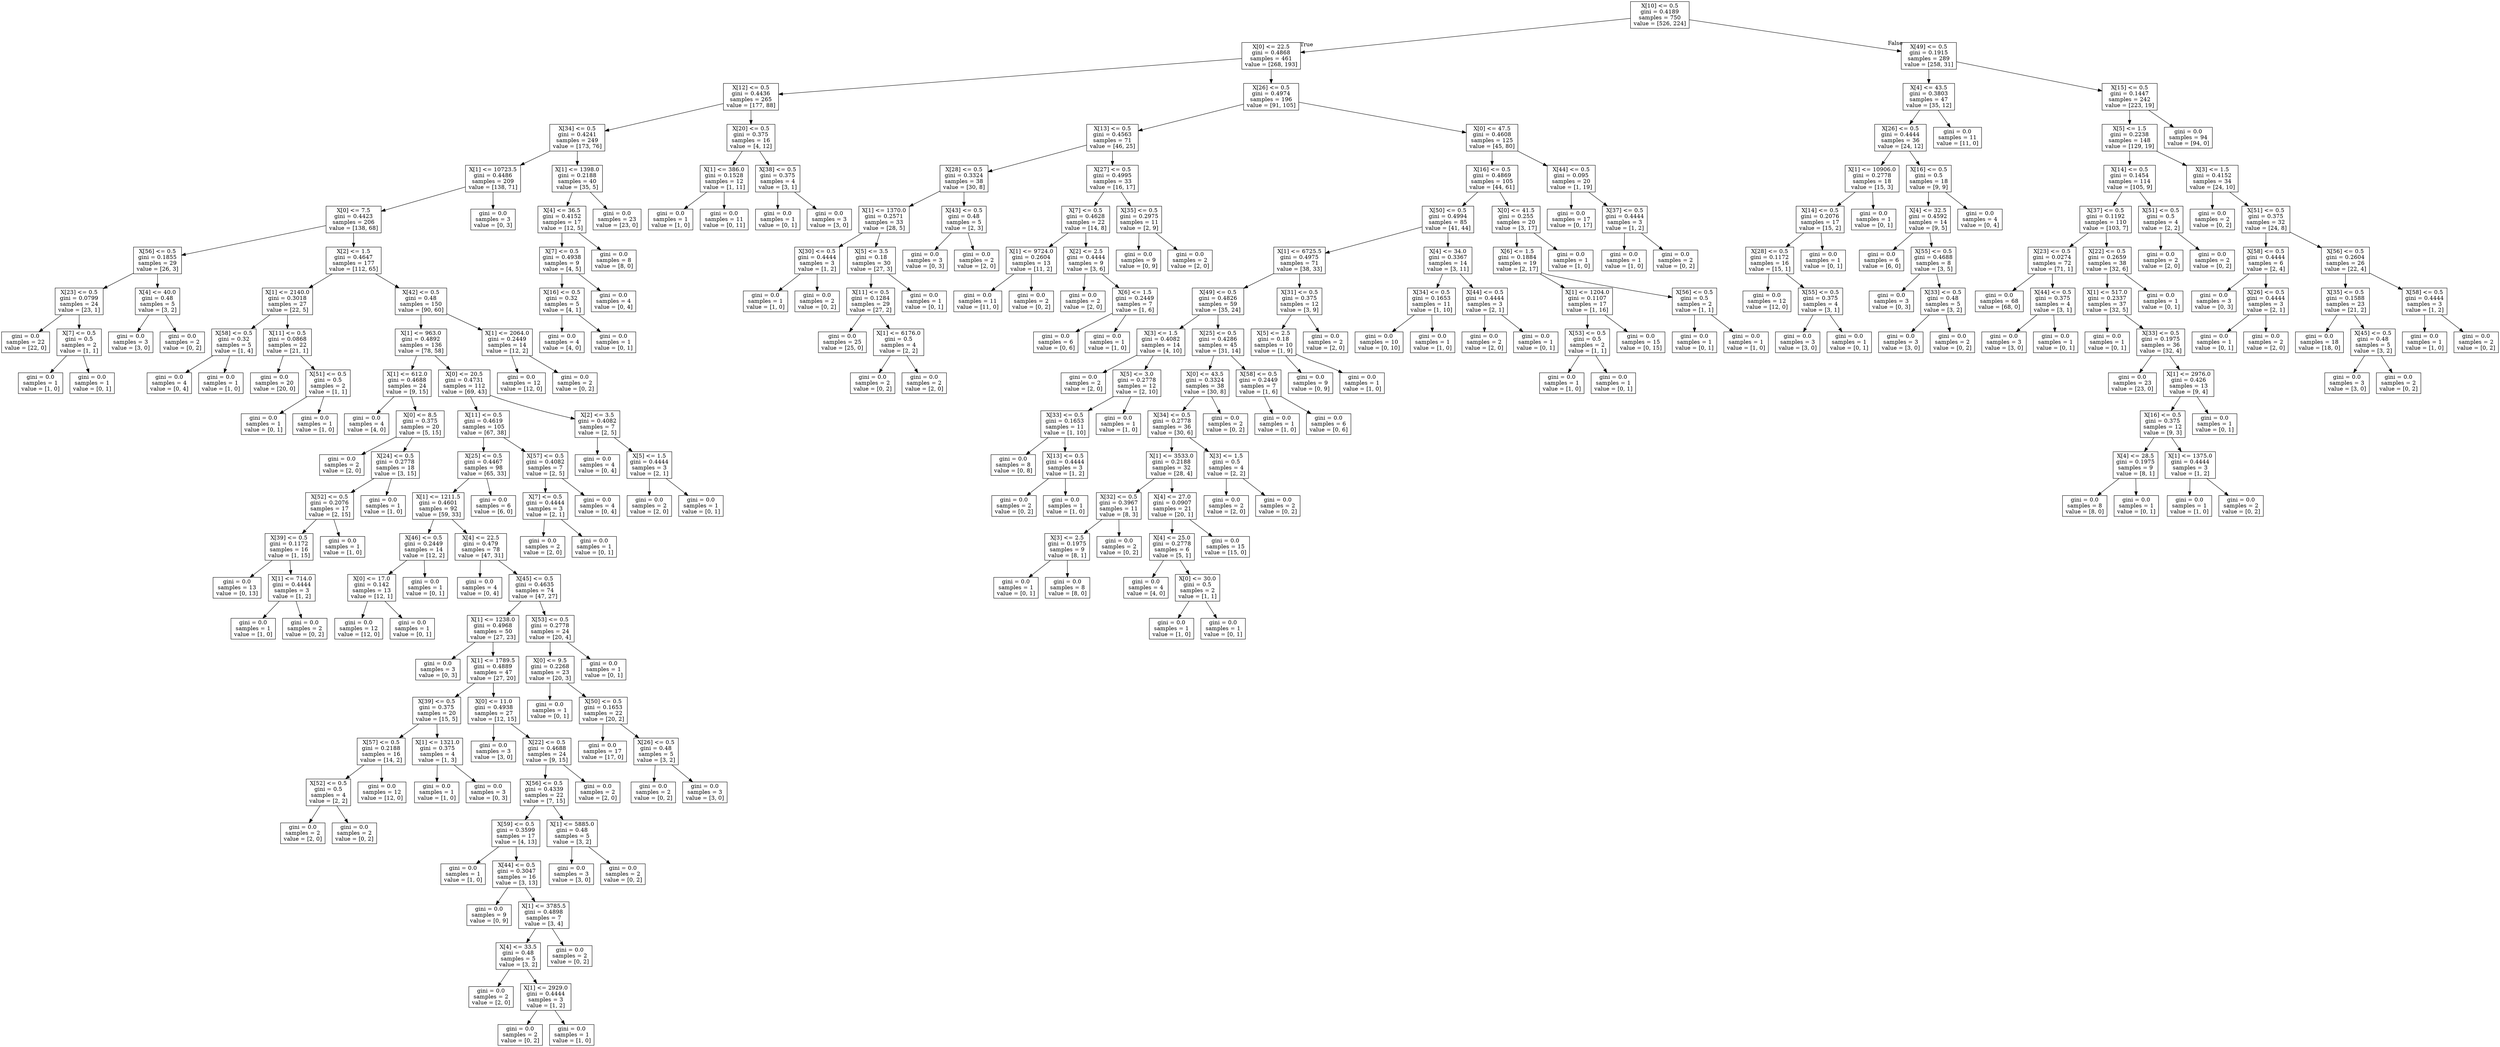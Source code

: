 digraph Tree {
node [shape=box] ;
0 [label="X[10] <= 0.5\ngini = 0.4189\nsamples = 750\nvalue = [526, 224]"] ;
1 [label="X[0] <= 22.5\ngini = 0.4868\nsamples = 461\nvalue = [268, 193]"] ;
0 -> 1 [labeldistance=2.5, labelangle=45, headlabel="True"] ;
2 [label="X[12] <= 0.5\ngini = 0.4436\nsamples = 265\nvalue = [177, 88]"] ;
1 -> 2 ;
3 [label="X[34] <= 0.5\ngini = 0.4241\nsamples = 249\nvalue = [173, 76]"] ;
2 -> 3 ;
4 [label="X[1] <= 10723.5\ngini = 0.4486\nsamples = 209\nvalue = [138, 71]"] ;
3 -> 4 ;
5 [label="X[0] <= 7.5\ngini = 0.4423\nsamples = 206\nvalue = [138, 68]"] ;
4 -> 5 ;
6 [label="X[56] <= 0.5\ngini = 0.1855\nsamples = 29\nvalue = [26, 3]"] ;
5 -> 6 ;
7 [label="X[23] <= 0.5\ngini = 0.0799\nsamples = 24\nvalue = [23, 1]"] ;
6 -> 7 ;
8 [label="gini = 0.0\nsamples = 22\nvalue = [22, 0]"] ;
7 -> 8 ;
9 [label="X[7] <= 0.5\ngini = 0.5\nsamples = 2\nvalue = [1, 1]"] ;
7 -> 9 ;
10 [label="gini = 0.0\nsamples = 1\nvalue = [1, 0]"] ;
9 -> 10 ;
11 [label="gini = 0.0\nsamples = 1\nvalue = [0, 1]"] ;
9 -> 11 ;
12 [label="X[4] <= 40.0\ngini = 0.48\nsamples = 5\nvalue = [3, 2]"] ;
6 -> 12 ;
13 [label="gini = 0.0\nsamples = 3\nvalue = [3, 0]"] ;
12 -> 13 ;
14 [label="gini = 0.0\nsamples = 2\nvalue = [0, 2]"] ;
12 -> 14 ;
15 [label="X[2] <= 1.5\ngini = 0.4647\nsamples = 177\nvalue = [112, 65]"] ;
5 -> 15 ;
16 [label="X[1] <= 2140.0\ngini = 0.3018\nsamples = 27\nvalue = [22, 5]"] ;
15 -> 16 ;
17 [label="X[58] <= 0.5\ngini = 0.32\nsamples = 5\nvalue = [1, 4]"] ;
16 -> 17 ;
18 [label="gini = 0.0\nsamples = 4\nvalue = [0, 4]"] ;
17 -> 18 ;
19 [label="gini = 0.0\nsamples = 1\nvalue = [1, 0]"] ;
17 -> 19 ;
20 [label="X[11] <= 0.5\ngini = 0.0868\nsamples = 22\nvalue = [21, 1]"] ;
16 -> 20 ;
21 [label="gini = 0.0\nsamples = 20\nvalue = [20, 0]"] ;
20 -> 21 ;
22 [label="X[51] <= 0.5\ngini = 0.5\nsamples = 2\nvalue = [1, 1]"] ;
20 -> 22 ;
23 [label="gini = 0.0\nsamples = 1\nvalue = [0, 1]"] ;
22 -> 23 ;
24 [label="gini = 0.0\nsamples = 1\nvalue = [1, 0]"] ;
22 -> 24 ;
25 [label="X[42] <= 0.5\ngini = 0.48\nsamples = 150\nvalue = [90, 60]"] ;
15 -> 25 ;
26 [label="X[1] <= 963.0\ngini = 0.4892\nsamples = 136\nvalue = [78, 58]"] ;
25 -> 26 ;
27 [label="X[1] <= 612.0\ngini = 0.4688\nsamples = 24\nvalue = [9, 15]"] ;
26 -> 27 ;
28 [label="gini = 0.0\nsamples = 4\nvalue = [4, 0]"] ;
27 -> 28 ;
29 [label="X[0] <= 8.5\ngini = 0.375\nsamples = 20\nvalue = [5, 15]"] ;
27 -> 29 ;
30 [label="gini = 0.0\nsamples = 2\nvalue = [2, 0]"] ;
29 -> 30 ;
31 [label="X[24] <= 0.5\ngini = 0.2778\nsamples = 18\nvalue = [3, 15]"] ;
29 -> 31 ;
32 [label="X[52] <= 0.5\ngini = 0.2076\nsamples = 17\nvalue = [2, 15]"] ;
31 -> 32 ;
33 [label="X[39] <= 0.5\ngini = 0.1172\nsamples = 16\nvalue = [1, 15]"] ;
32 -> 33 ;
34 [label="gini = 0.0\nsamples = 13\nvalue = [0, 13]"] ;
33 -> 34 ;
35 [label="X[1] <= 714.0\ngini = 0.4444\nsamples = 3\nvalue = [1, 2]"] ;
33 -> 35 ;
36 [label="gini = 0.0\nsamples = 1\nvalue = [1, 0]"] ;
35 -> 36 ;
37 [label="gini = 0.0\nsamples = 2\nvalue = [0, 2]"] ;
35 -> 37 ;
38 [label="gini = 0.0\nsamples = 1\nvalue = [1, 0]"] ;
32 -> 38 ;
39 [label="gini = 0.0\nsamples = 1\nvalue = [1, 0]"] ;
31 -> 39 ;
40 [label="X[0] <= 20.5\ngini = 0.4731\nsamples = 112\nvalue = [69, 43]"] ;
26 -> 40 ;
41 [label="X[11] <= 0.5\ngini = 0.4619\nsamples = 105\nvalue = [67, 38]"] ;
40 -> 41 ;
42 [label="X[25] <= 0.5\ngini = 0.4467\nsamples = 98\nvalue = [65, 33]"] ;
41 -> 42 ;
43 [label="X[1] <= 1211.5\ngini = 0.4601\nsamples = 92\nvalue = [59, 33]"] ;
42 -> 43 ;
44 [label="X[46] <= 0.5\ngini = 0.2449\nsamples = 14\nvalue = [12, 2]"] ;
43 -> 44 ;
45 [label="X[0] <= 17.0\ngini = 0.142\nsamples = 13\nvalue = [12, 1]"] ;
44 -> 45 ;
46 [label="gini = 0.0\nsamples = 12\nvalue = [12, 0]"] ;
45 -> 46 ;
47 [label="gini = 0.0\nsamples = 1\nvalue = [0, 1]"] ;
45 -> 47 ;
48 [label="gini = 0.0\nsamples = 1\nvalue = [0, 1]"] ;
44 -> 48 ;
49 [label="X[4] <= 22.5\ngini = 0.479\nsamples = 78\nvalue = [47, 31]"] ;
43 -> 49 ;
50 [label="gini = 0.0\nsamples = 4\nvalue = [0, 4]"] ;
49 -> 50 ;
51 [label="X[45] <= 0.5\ngini = 0.4635\nsamples = 74\nvalue = [47, 27]"] ;
49 -> 51 ;
52 [label="X[1] <= 1238.0\ngini = 0.4968\nsamples = 50\nvalue = [27, 23]"] ;
51 -> 52 ;
53 [label="gini = 0.0\nsamples = 3\nvalue = [0, 3]"] ;
52 -> 53 ;
54 [label="X[1] <= 1789.5\ngini = 0.4889\nsamples = 47\nvalue = [27, 20]"] ;
52 -> 54 ;
55 [label="X[39] <= 0.5\ngini = 0.375\nsamples = 20\nvalue = [15, 5]"] ;
54 -> 55 ;
56 [label="X[57] <= 0.5\ngini = 0.2188\nsamples = 16\nvalue = [14, 2]"] ;
55 -> 56 ;
57 [label="X[52] <= 0.5\ngini = 0.5\nsamples = 4\nvalue = [2, 2]"] ;
56 -> 57 ;
58 [label="gini = 0.0\nsamples = 2\nvalue = [2, 0]"] ;
57 -> 58 ;
59 [label="gini = 0.0\nsamples = 2\nvalue = [0, 2]"] ;
57 -> 59 ;
60 [label="gini = 0.0\nsamples = 12\nvalue = [12, 0]"] ;
56 -> 60 ;
61 [label="X[1] <= 1321.0\ngini = 0.375\nsamples = 4\nvalue = [1, 3]"] ;
55 -> 61 ;
62 [label="gini = 0.0\nsamples = 1\nvalue = [1, 0]"] ;
61 -> 62 ;
63 [label="gini = 0.0\nsamples = 3\nvalue = [0, 3]"] ;
61 -> 63 ;
64 [label="X[0] <= 11.0\ngini = 0.4938\nsamples = 27\nvalue = [12, 15]"] ;
54 -> 64 ;
65 [label="gini = 0.0\nsamples = 3\nvalue = [3, 0]"] ;
64 -> 65 ;
66 [label="X[22] <= 0.5\ngini = 0.4688\nsamples = 24\nvalue = [9, 15]"] ;
64 -> 66 ;
67 [label="X[56] <= 0.5\ngini = 0.4339\nsamples = 22\nvalue = [7, 15]"] ;
66 -> 67 ;
68 [label="X[59] <= 0.5\ngini = 0.3599\nsamples = 17\nvalue = [4, 13]"] ;
67 -> 68 ;
69 [label="gini = 0.0\nsamples = 1\nvalue = [1, 0]"] ;
68 -> 69 ;
70 [label="X[44] <= 0.5\ngini = 0.3047\nsamples = 16\nvalue = [3, 13]"] ;
68 -> 70 ;
71 [label="gini = 0.0\nsamples = 9\nvalue = [0, 9]"] ;
70 -> 71 ;
72 [label="X[1] <= 3785.5\ngini = 0.4898\nsamples = 7\nvalue = [3, 4]"] ;
70 -> 72 ;
73 [label="X[4] <= 33.5\ngini = 0.48\nsamples = 5\nvalue = [3, 2]"] ;
72 -> 73 ;
74 [label="gini = 0.0\nsamples = 2\nvalue = [2, 0]"] ;
73 -> 74 ;
75 [label="X[1] <= 2929.0\ngini = 0.4444\nsamples = 3\nvalue = [1, 2]"] ;
73 -> 75 ;
76 [label="gini = 0.0\nsamples = 2\nvalue = [0, 2]"] ;
75 -> 76 ;
77 [label="gini = 0.0\nsamples = 1\nvalue = [1, 0]"] ;
75 -> 77 ;
78 [label="gini = 0.0\nsamples = 2\nvalue = [0, 2]"] ;
72 -> 78 ;
79 [label="X[1] <= 5885.0\ngini = 0.48\nsamples = 5\nvalue = [3, 2]"] ;
67 -> 79 ;
80 [label="gini = 0.0\nsamples = 3\nvalue = [3, 0]"] ;
79 -> 80 ;
81 [label="gini = 0.0\nsamples = 2\nvalue = [0, 2]"] ;
79 -> 81 ;
82 [label="gini = 0.0\nsamples = 2\nvalue = [2, 0]"] ;
66 -> 82 ;
83 [label="X[53] <= 0.5\ngini = 0.2778\nsamples = 24\nvalue = [20, 4]"] ;
51 -> 83 ;
84 [label="X[0] <= 9.5\ngini = 0.2268\nsamples = 23\nvalue = [20, 3]"] ;
83 -> 84 ;
85 [label="gini = 0.0\nsamples = 1\nvalue = [0, 1]"] ;
84 -> 85 ;
86 [label="X[50] <= 0.5\ngini = 0.1653\nsamples = 22\nvalue = [20, 2]"] ;
84 -> 86 ;
87 [label="gini = 0.0\nsamples = 17\nvalue = [17, 0]"] ;
86 -> 87 ;
88 [label="X[26] <= 0.5\ngini = 0.48\nsamples = 5\nvalue = [3, 2]"] ;
86 -> 88 ;
89 [label="gini = 0.0\nsamples = 2\nvalue = [0, 2]"] ;
88 -> 89 ;
90 [label="gini = 0.0\nsamples = 3\nvalue = [3, 0]"] ;
88 -> 90 ;
91 [label="gini = 0.0\nsamples = 1\nvalue = [0, 1]"] ;
83 -> 91 ;
92 [label="gini = 0.0\nsamples = 6\nvalue = [6, 0]"] ;
42 -> 92 ;
93 [label="X[57] <= 0.5\ngini = 0.4082\nsamples = 7\nvalue = [2, 5]"] ;
41 -> 93 ;
94 [label="X[7] <= 0.5\ngini = 0.4444\nsamples = 3\nvalue = [2, 1]"] ;
93 -> 94 ;
95 [label="gini = 0.0\nsamples = 2\nvalue = [2, 0]"] ;
94 -> 95 ;
96 [label="gini = 0.0\nsamples = 1\nvalue = [0, 1]"] ;
94 -> 96 ;
97 [label="gini = 0.0\nsamples = 4\nvalue = [0, 4]"] ;
93 -> 97 ;
98 [label="X[2] <= 3.5\ngini = 0.4082\nsamples = 7\nvalue = [2, 5]"] ;
40 -> 98 ;
99 [label="gini = 0.0\nsamples = 4\nvalue = [0, 4]"] ;
98 -> 99 ;
100 [label="X[5] <= 1.5\ngini = 0.4444\nsamples = 3\nvalue = [2, 1]"] ;
98 -> 100 ;
101 [label="gini = 0.0\nsamples = 2\nvalue = [2, 0]"] ;
100 -> 101 ;
102 [label="gini = 0.0\nsamples = 1\nvalue = [0, 1]"] ;
100 -> 102 ;
103 [label="X[1] <= 2064.0\ngini = 0.2449\nsamples = 14\nvalue = [12, 2]"] ;
25 -> 103 ;
104 [label="gini = 0.0\nsamples = 12\nvalue = [12, 0]"] ;
103 -> 104 ;
105 [label="gini = 0.0\nsamples = 2\nvalue = [0, 2]"] ;
103 -> 105 ;
106 [label="gini = 0.0\nsamples = 3\nvalue = [0, 3]"] ;
4 -> 106 ;
107 [label="X[1] <= 1398.0\ngini = 0.2188\nsamples = 40\nvalue = [35, 5]"] ;
3 -> 107 ;
108 [label="X[4] <= 36.5\ngini = 0.4152\nsamples = 17\nvalue = [12, 5]"] ;
107 -> 108 ;
109 [label="X[7] <= 0.5\ngini = 0.4938\nsamples = 9\nvalue = [4, 5]"] ;
108 -> 109 ;
110 [label="X[16] <= 0.5\ngini = 0.32\nsamples = 5\nvalue = [4, 1]"] ;
109 -> 110 ;
111 [label="gini = 0.0\nsamples = 4\nvalue = [4, 0]"] ;
110 -> 111 ;
112 [label="gini = 0.0\nsamples = 1\nvalue = [0, 1]"] ;
110 -> 112 ;
113 [label="gini = 0.0\nsamples = 4\nvalue = [0, 4]"] ;
109 -> 113 ;
114 [label="gini = 0.0\nsamples = 8\nvalue = [8, 0]"] ;
108 -> 114 ;
115 [label="gini = 0.0\nsamples = 23\nvalue = [23, 0]"] ;
107 -> 115 ;
116 [label="X[20] <= 0.5\ngini = 0.375\nsamples = 16\nvalue = [4, 12]"] ;
2 -> 116 ;
117 [label="X[1] <= 386.0\ngini = 0.1528\nsamples = 12\nvalue = [1, 11]"] ;
116 -> 117 ;
118 [label="gini = 0.0\nsamples = 1\nvalue = [1, 0]"] ;
117 -> 118 ;
119 [label="gini = 0.0\nsamples = 11\nvalue = [0, 11]"] ;
117 -> 119 ;
120 [label="X[38] <= 0.5\ngini = 0.375\nsamples = 4\nvalue = [3, 1]"] ;
116 -> 120 ;
121 [label="gini = 0.0\nsamples = 1\nvalue = [0, 1]"] ;
120 -> 121 ;
122 [label="gini = 0.0\nsamples = 3\nvalue = [3, 0]"] ;
120 -> 122 ;
123 [label="X[26] <= 0.5\ngini = 0.4974\nsamples = 196\nvalue = [91, 105]"] ;
1 -> 123 ;
124 [label="X[13] <= 0.5\ngini = 0.4563\nsamples = 71\nvalue = [46, 25]"] ;
123 -> 124 ;
125 [label="X[28] <= 0.5\ngini = 0.3324\nsamples = 38\nvalue = [30, 8]"] ;
124 -> 125 ;
126 [label="X[1] <= 1370.0\ngini = 0.2571\nsamples = 33\nvalue = [28, 5]"] ;
125 -> 126 ;
127 [label="X[30] <= 0.5\ngini = 0.4444\nsamples = 3\nvalue = [1, 2]"] ;
126 -> 127 ;
128 [label="gini = 0.0\nsamples = 1\nvalue = [1, 0]"] ;
127 -> 128 ;
129 [label="gini = 0.0\nsamples = 2\nvalue = [0, 2]"] ;
127 -> 129 ;
130 [label="X[5] <= 3.5\ngini = 0.18\nsamples = 30\nvalue = [27, 3]"] ;
126 -> 130 ;
131 [label="X[11] <= 0.5\ngini = 0.1284\nsamples = 29\nvalue = [27, 2]"] ;
130 -> 131 ;
132 [label="gini = 0.0\nsamples = 25\nvalue = [25, 0]"] ;
131 -> 132 ;
133 [label="X[1] <= 6176.0\ngini = 0.5\nsamples = 4\nvalue = [2, 2]"] ;
131 -> 133 ;
134 [label="gini = 0.0\nsamples = 2\nvalue = [0, 2]"] ;
133 -> 134 ;
135 [label="gini = 0.0\nsamples = 2\nvalue = [2, 0]"] ;
133 -> 135 ;
136 [label="gini = 0.0\nsamples = 1\nvalue = [0, 1]"] ;
130 -> 136 ;
137 [label="X[43] <= 0.5\ngini = 0.48\nsamples = 5\nvalue = [2, 3]"] ;
125 -> 137 ;
138 [label="gini = 0.0\nsamples = 3\nvalue = [0, 3]"] ;
137 -> 138 ;
139 [label="gini = 0.0\nsamples = 2\nvalue = [2, 0]"] ;
137 -> 139 ;
140 [label="X[27] <= 0.5\ngini = 0.4995\nsamples = 33\nvalue = [16, 17]"] ;
124 -> 140 ;
141 [label="X[7] <= 0.5\ngini = 0.4628\nsamples = 22\nvalue = [14, 8]"] ;
140 -> 141 ;
142 [label="X[1] <= 9724.0\ngini = 0.2604\nsamples = 13\nvalue = [11, 2]"] ;
141 -> 142 ;
143 [label="gini = 0.0\nsamples = 11\nvalue = [11, 0]"] ;
142 -> 143 ;
144 [label="gini = 0.0\nsamples = 2\nvalue = [0, 2]"] ;
142 -> 144 ;
145 [label="X[2] <= 2.5\ngini = 0.4444\nsamples = 9\nvalue = [3, 6]"] ;
141 -> 145 ;
146 [label="gini = 0.0\nsamples = 2\nvalue = [2, 0]"] ;
145 -> 146 ;
147 [label="X[6] <= 1.5\ngini = 0.2449\nsamples = 7\nvalue = [1, 6]"] ;
145 -> 147 ;
148 [label="gini = 0.0\nsamples = 6\nvalue = [0, 6]"] ;
147 -> 148 ;
149 [label="gini = 0.0\nsamples = 1\nvalue = [1, 0]"] ;
147 -> 149 ;
150 [label="X[35] <= 0.5\ngini = 0.2975\nsamples = 11\nvalue = [2, 9]"] ;
140 -> 150 ;
151 [label="gini = 0.0\nsamples = 9\nvalue = [0, 9]"] ;
150 -> 151 ;
152 [label="gini = 0.0\nsamples = 2\nvalue = [2, 0]"] ;
150 -> 152 ;
153 [label="X[0] <= 47.5\ngini = 0.4608\nsamples = 125\nvalue = [45, 80]"] ;
123 -> 153 ;
154 [label="X[16] <= 0.5\ngini = 0.4869\nsamples = 105\nvalue = [44, 61]"] ;
153 -> 154 ;
155 [label="X[50] <= 0.5\ngini = 0.4994\nsamples = 85\nvalue = [41, 44]"] ;
154 -> 155 ;
156 [label="X[1] <= 6725.5\ngini = 0.4975\nsamples = 71\nvalue = [38, 33]"] ;
155 -> 156 ;
157 [label="X[49] <= 0.5\ngini = 0.4826\nsamples = 59\nvalue = [35, 24]"] ;
156 -> 157 ;
158 [label="X[3] <= 1.5\ngini = 0.4082\nsamples = 14\nvalue = [4, 10]"] ;
157 -> 158 ;
159 [label="gini = 0.0\nsamples = 2\nvalue = [2, 0]"] ;
158 -> 159 ;
160 [label="X[5] <= 3.0\ngini = 0.2778\nsamples = 12\nvalue = [2, 10]"] ;
158 -> 160 ;
161 [label="X[33] <= 0.5\ngini = 0.1653\nsamples = 11\nvalue = [1, 10]"] ;
160 -> 161 ;
162 [label="gini = 0.0\nsamples = 8\nvalue = [0, 8]"] ;
161 -> 162 ;
163 [label="X[13] <= 0.5\ngini = 0.4444\nsamples = 3\nvalue = [1, 2]"] ;
161 -> 163 ;
164 [label="gini = 0.0\nsamples = 2\nvalue = [0, 2]"] ;
163 -> 164 ;
165 [label="gini = 0.0\nsamples = 1\nvalue = [1, 0]"] ;
163 -> 165 ;
166 [label="gini = 0.0\nsamples = 1\nvalue = [1, 0]"] ;
160 -> 166 ;
167 [label="X[25] <= 0.5\ngini = 0.4286\nsamples = 45\nvalue = [31, 14]"] ;
157 -> 167 ;
168 [label="X[0] <= 43.5\ngini = 0.3324\nsamples = 38\nvalue = [30, 8]"] ;
167 -> 168 ;
169 [label="X[34] <= 0.5\ngini = 0.2778\nsamples = 36\nvalue = [30, 6]"] ;
168 -> 169 ;
170 [label="X[1] <= 3533.0\ngini = 0.2188\nsamples = 32\nvalue = [28, 4]"] ;
169 -> 170 ;
171 [label="X[32] <= 0.5\ngini = 0.3967\nsamples = 11\nvalue = [8, 3]"] ;
170 -> 171 ;
172 [label="X[3] <= 2.5\ngini = 0.1975\nsamples = 9\nvalue = [8, 1]"] ;
171 -> 172 ;
173 [label="gini = 0.0\nsamples = 1\nvalue = [0, 1]"] ;
172 -> 173 ;
174 [label="gini = 0.0\nsamples = 8\nvalue = [8, 0]"] ;
172 -> 174 ;
175 [label="gini = 0.0\nsamples = 2\nvalue = [0, 2]"] ;
171 -> 175 ;
176 [label="X[4] <= 27.0\ngini = 0.0907\nsamples = 21\nvalue = [20, 1]"] ;
170 -> 176 ;
177 [label="X[4] <= 25.0\ngini = 0.2778\nsamples = 6\nvalue = [5, 1]"] ;
176 -> 177 ;
178 [label="gini = 0.0\nsamples = 4\nvalue = [4, 0]"] ;
177 -> 178 ;
179 [label="X[0] <= 30.0\ngini = 0.5\nsamples = 2\nvalue = [1, 1]"] ;
177 -> 179 ;
180 [label="gini = 0.0\nsamples = 1\nvalue = [1, 0]"] ;
179 -> 180 ;
181 [label="gini = 0.0\nsamples = 1\nvalue = [0, 1]"] ;
179 -> 181 ;
182 [label="gini = 0.0\nsamples = 15\nvalue = [15, 0]"] ;
176 -> 182 ;
183 [label="X[3] <= 1.5\ngini = 0.5\nsamples = 4\nvalue = [2, 2]"] ;
169 -> 183 ;
184 [label="gini = 0.0\nsamples = 2\nvalue = [2, 0]"] ;
183 -> 184 ;
185 [label="gini = 0.0\nsamples = 2\nvalue = [0, 2]"] ;
183 -> 185 ;
186 [label="gini = 0.0\nsamples = 2\nvalue = [0, 2]"] ;
168 -> 186 ;
187 [label="X[58] <= 0.5\ngini = 0.2449\nsamples = 7\nvalue = [1, 6]"] ;
167 -> 187 ;
188 [label="gini = 0.0\nsamples = 1\nvalue = [1, 0]"] ;
187 -> 188 ;
189 [label="gini = 0.0\nsamples = 6\nvalue = [0, 6]"] ;
187 -> 189 ;
190 [label="X[31] <= 0.5\ngini = 0.375\nsamples = 12\nvalue = [3, 9]"] ;
156 -> 190 ;
191 [label="X[5] <= 2.5\ngini = 0.18\nsamples = 10\nvalue = [1, 9]"] ;
190 -> 191 ;
192 [label="gini = 0.0\nsamples = 9\nvalue = [0, 9]"] ;
191 -> 192 ;
193 [label="gini = 0.0\nsamples = 1\nvalue = [1, 0]"] ;
191 -> 193 ;
194 [label="gini = 0.0\nsamples = 2\nvalue = [2, 0]"] ;
190 -> 194 ;
195 [label="X[4] <= 34.0\ngini = 0.3367\nsamples = 14\nvalue = [3, 11]"] ;
155 -> 195 ;
196 [label="X[34] <= 0.5\ngini = 0.1653\nsamples = 11\nvalue = [1, 10]"] ;
195 -> 196 ;
197 [label="gini = 0.0\nsamples = 10\nvalue = [0, 10]"] ;
196 -> 197 ;
198 [label="gini = 0.0\nsamples = 1\nvalue = [1, 0]"] ;
196 -> 198 ;
199 [label="X[44] <= 0.5\ngini = 0.4444\nsamples = 3\nvalue = [2, 1]"] ;
195 -> 199 ;
200 [label="gini = 0.0\nsamples = 2\nvalue = [2, 0]"] ;
199 -> 200 ;
201 [label="gini = 0.0\nsamples = 1\nvalue = [0, 1]"] ;
199 -> 201 ;
202 [label="X[0] <= 41.5\ngini = 0.255\nsamples = 20\nvalue = [3, 17]"] ;
154 -> 202 ;
203 [label="X[6] <= 1.5\ngini = 0.1884\nsamples = 19\nvalue = [2, 17]"] ;
202 -> 203 ;
204 [label="X[1] <= 1204.0\ngini = 0.1107\nsamples = 17\nvalue = [1, 16]"] ;
203 -> 204 ;
205 [label="X[53] <= 0.5\ngini = 0.5\nsamples = 2\nvalue = [1, 1]"] ;
204 -> 205 ;
206 [label="gini = 0.0\nsamples = 1\nvalue = [1, 0]"] ;
205 -> 206 ;
207 [label="gini = 0.0\nsamples = 1\nvalue = [0, 1]"] ;
205 -> 207 ;
208 [label="gini = 0.0\nsamples = 15\nvalue = [0, 15]"] ;
204 -> 208 ;
209 [label="X[56] <= 0.5\ngini = 0.5\nsamples = 2\nvalue = [1, 1]"] ;
203 -> 209 ;
210 [label="gini = 0.0\nsamples = 1\nvalue = [0, 1]"] ;
209 -> 210 ;
211 [label="gini = 0.0\nsamples = 1\nvalue = [1, 0]"] ;
209 -> 211 ;
212 [label="gini = 0.0\nsamples = 1\nvalue = [1, 0]"] ;
202 -> 212 ;
213 [label="X[44] <= 0.5\ngini = 0.095\nsamples = 20\nvalue = [1, 19]"] ;
153 -> 213 ;
214 [label="gini = 0.0\nsamples = 17\nvalue = [0, 17]"] ;
213 -> 214 ;
215 [label="X[37] <= 0.5\ngini = 0.4444\nsamples = 3\nvalue = [1, 2]"] ;
213 -> 215 ;
216 [label="gini = 0.0\nsamples = 1\nvalue = [1, 0]"] ;
215 -> 216 ;
217 [label="gini = 0.0\nsamples = 2\nvalue = [0, 2]"] ;
215 -> 217 ;
218 [label="X[49] <= 0.5\ngini = 0.1915\nsamples = 289\nvalue = [258, 31]"] ;
0 -> 218 [labeldistance=2.5, labelangle=-45, headlabel="False"] ;
219 [label="X[4] <= 43.5\ngini = 0.3803\nsamples = 47\nvalue = [35, 12]"] ;
218 -> 219 ;
220 [label="X[26] <= 0.5\ngini = 0.4444\nsamples = 36\nvalue = [24, 12]"] ;
219 -> 220 ;
221 [label="X[1] <= 10906.0\ngini = 0.2778\nsamples = 18\nvalue = [15, 3]"] ;
220 -> 221 ;
222 [label="X[14] <= 0.5\ngini = 0.2076\nsamples = 17\nvalue = [15, 2]"] ;
221 -> 222 ;
223 [label="X[28] <= 0.5\ngini = 0.1172\nsamples = 16\nvalue = [15, 1]"] ;
222 -> 223 ;
224 [label="gini = 0.0\nsamples = 12\nvalue = [12, 0]"] ;
223 -> 224 ;
225 [label="X[55] <= 0.5\ngini = 0.375\nsamples = 4\nvalue = [3, 1]"] ;
223 -> 225 ;
226 [label="gini = 0.0\nsamples = 3\nvalue = [3, 0]"] ;
225 -> 226 ;
227 [label="gini = 0.0\nsamples = 1\nvalue = [0, 1]"] ;
225 -> 227 ;
228 [label="gini = 0.0\nsamples = 1\nvalue = [0, 1]"] ;
222 -> 228 ;
229 [label="gini = 0.0\nsamples = 1\nvalue = [0, 1]"] ;
221 -> 229 ;
230 [label="X[16] <= 0.5\ngini = 0.5\nsamples = 18\nvalue = [9, 9]"] ;
220 -> 230 ;
231 [label="X[4] <= 32.5\ngini = 0.4592\nsamples = 14\nvalue = [9, 5]"] ;
230 -> 231 ;
232 [label="gini = 0.0\nsamples = 6\nvalue = [6, 0]"] ;
231 -> 232 ;
233 [label="X[55] <= 0.5\ngini = 0.4688\nsamples = 8\nvalue = [3, 5]"] ;
231 -> 233 ;
234 [label="gini = 0.0\nsamples = 3\nvalue = [0, 3]"] ;
233 -> 234 ;
235 [label="X[33] <= 0.5\ngini = 0.48\nsamples = 5\nvalue = [3, 2]"] ;
233 -> 235 ;
236 [label="gini = 0.0\nsamples = 3\nvalue = [3, 0]"] ;
235 -> 236 ;
237 [label="gini = 0.0\nsamples = 2\nvalue = [0, 2]"] ;
235 -> 237 ;
238 [label="gini = 0.0\nsamples = 4\nvalue = [0, 4]"] ;
230 -> 238 ;
239 [label="gini = 0.0\nsamples = 11\nvalue = [11, 0]"] ;
219 -> 239 ;
240 [label="X[15] <= 0.5\ngini = 0.1447\nsamples = 242\nvalue = [223, 19]"] ;
218 -> 240 ;
241 [label="X[5] <= 1.5\ngini = 0.2238\nsamples = 148\nvalue = [129, 19]"] ;
240 -> 241 ;
242 [label="X[14] <= 0.5\ngini = 0.1454\nsamples = 114\nvalue = [105, 9]"] ;
241 -> 242 ;
243 [label="X[37] <= 0.5\ngini = 0.1192\nsamples = 110\nvalue = [103, 7]"] ;
242 -> 243 ;
244 [label="X[23] <= 0.5\ngini = 0.0274\nsamples = 72\nvalue = [71, 1]"] ;
243 -> 244 ;
245 [label="gini = 0.0\nsamples = 68\nvalue = [68, 0]"] ;
244 -> 245 ;
246 [label="X[44] <= 0.5\ngini = 0.375\nsamples = 4\nvalue = [3, 1]"] ;
244 -> 246 ;
247 [label="gini = 0.0\nsamples = 3\nvalue = [3, 0]"] ;
246 -> 247 ;
248 [label="gini = 0.0\nsamples = 1\nvalue = [0, 1]"] ;
246 -> 248 ;
249 [label="X[22] <= 0.5\ngini = 0.2659\nsamples = 38\nvalue = [32, 6]"] ;
243 -> 249 ;
250 [label="X[1] <= 517.0\ngini = 0.2337\nsamples = 37\nvalue = [32, 5]"] ;
249 -> 250 ;
251 [label="gini = 0.0\nsamples = 1\nvalue = [0, 1]"] ;
250 -> 251 ;
252 [label="X[33] <= 0.5\ngini = 0.1975\nsamples = 36\nvalue = [32, 4]"] ;
250 -> 252 ;
253 [label="gini = 0.0\nsamples = 23\nvalue = [23, 0]"] ;
252 -> 253 ;
254 [label="X[1] <= 2976.0\ngini = 0.426\nsamples = 13\nvalue = [9, 4]"] ;
252 -> 254 ;
255 [label="X[16] <= 0.5\ngini = 0.375\nsamples = 12\nvalue = [9, 3]"] ;
254 -> 255 ;
256 [label="X[4] <= 28.5\ngini = 0.1975\nsamples = 9\nvalue = [8, 1]"] ;
255 -> 256 ;
257 [label="gini = 0.0\nsamples = 8\nvalue = [8, 0]"] ;
256 -> 257 ;
258 [label="gini = 0.0\nsamples = 1\nvalue = [0, 1]"] ;
256 -> 258 ;
259 [label="X[1] <= 1375.0\ngini = 0.4444\nsamples = 3\nvalue = [1, 2]"] ;
255 -> 259 ;
260 [label="gini = 0.0\nsamples = 1\nvalue = [1, 0]"] ;
259 -> 260 ;
261 [label="gini = 0.0\nsamples = 2\nvalue = [0, 2]"] ;
259 -> 261 ;
262 [label="gini = 0.0\nsamples = 1\nvalue = [0, 1]"] ;
254 -> 262 ;
263 [label="gini = 0.0\nsamples = 1\nvalue = [0, 1]"] ;
249 -> 263 ;
264 [label="X[51] <= 0.5\ngini = 0.5\nsamples = 4\nvalue = [2, 2]"] ;
242 -> 264 ;
265 [label="gini = 0.0\nsamples = 2\nvalue = [2, 0]"] ;
264 -> 265 ;
266 [label="gini = 0.0\nsamples = 2\nvalue = [0, 2]"] ;
264 -> 266 ;
267 [label="X[3] <= 1.5\ngini = 0.4152\nsamples = 34\nvalue = [24, 10]"] ;
241 -> 267 ;
268 [label="gini = 0.0\nsamples = 2\nvalue = [0, 2]"] ;
267 -> 268 ;
269 [label="X[51] <= 0.5\ngini = 0.375\nsamples = 32\nvalue = [24, 8]"] ;
267 -> 269 ;
270 [label="X[58] <= 0.5\ngini = 0.4444\nsamples = 6\nvalue = [2, 4]"] ;
269 -> 270 ;
271 [label="gini = 0.0\nsamples = 3\nvalue = [0, 3]"] ;
270 -> 271 ;
272 [label="X[26] <= 0.5\ngini = 0.4444\nsamples = 3\nvalue = [2, 1]"] ;
270 -> 272 ;
273 [label="gini = 0.0\nsamples = 1\nvalue = [0, 1]"] ;
272 -> 273 ;
274 [label="gini = 0.0\nsamples = 2\nvalue = [2, 0]"] ;
272 -> 274 ;
275 [label="X[56] <= 0.5\ngini = 0.2604\nsamples = 26\nvalue = [22, 4]"] ;
269 -> 275 ;
276 [label="X[35] <= 0.5\ngini = 0.1588\nsamples = 23\nvalue = [21, 2]"] ;
275 -> 276 ;
277 [label="gini = 0.0\nsamples = 18\nvalue = [18, 0]"] ;
276 -> 277 ;
278 [label="X[45] <= 0.5\ngini = 0.48\nsamples = 5\nvalue = [3, 2]"] ;
276 -> 278 ;
279 [label="gini = 0.0\nsamples = 3\nvalue = [3, 0]"] ;
278 -> 279 ;
280 [label="gini = 0.0\nsamples = 2\nvalue = [0, 2]"] ;
278 -> 280 ;
281 [label="X[58] <= 0.5\ngini = 0.4444\nsamples = 3\nvalue = [1, 2]"] ;
275 -> 281 ;
282 [label="gini = 0.0\nsamples = 1\nvalue = [1, 0]"] ;
281 -> 282 ;
283 [label="gini = 0.0\nsamples = 2\nvalue = [0, 2]"] ;
281 -> 283 ;
284 [label="gini = 0.0\nsamples = 94\nvalue = [94, 0]"] ;
240 -> 284 ;
}